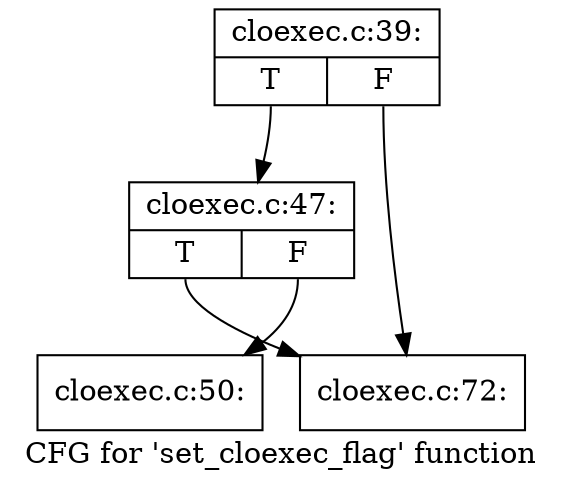 digraph "CFG for 'set_cloexec_flag' function" {
	label="CFG for 'set_cloexec_flag' function";

	Node0xd4f0a10 [shape=record,label="{cloexec.c:39:|{<s0>T|<s1>F}}"];
	Node0xd4f0a10:s0 -> Node0xd4fa0c0;
	Node0xd4f0a10:s1 -> Node0xd4fc1a0;
	Node0xd4fa0c0 [shape=record,label="{cloexec.c:47:|{<s0>T|<s1>F}}"];
	Node0xd4fa0c0:s0 -> Node0xd4fc1a0;
	Node0xd4fa0c0:s1 -> Node0xd4fb440;
	Node0xd4fb440 [shape=record,label="{cloexec.c:50:}"];
	Node0xd4fc1a0 [shape=record,label="{cloexec.c:72:}"];
}
